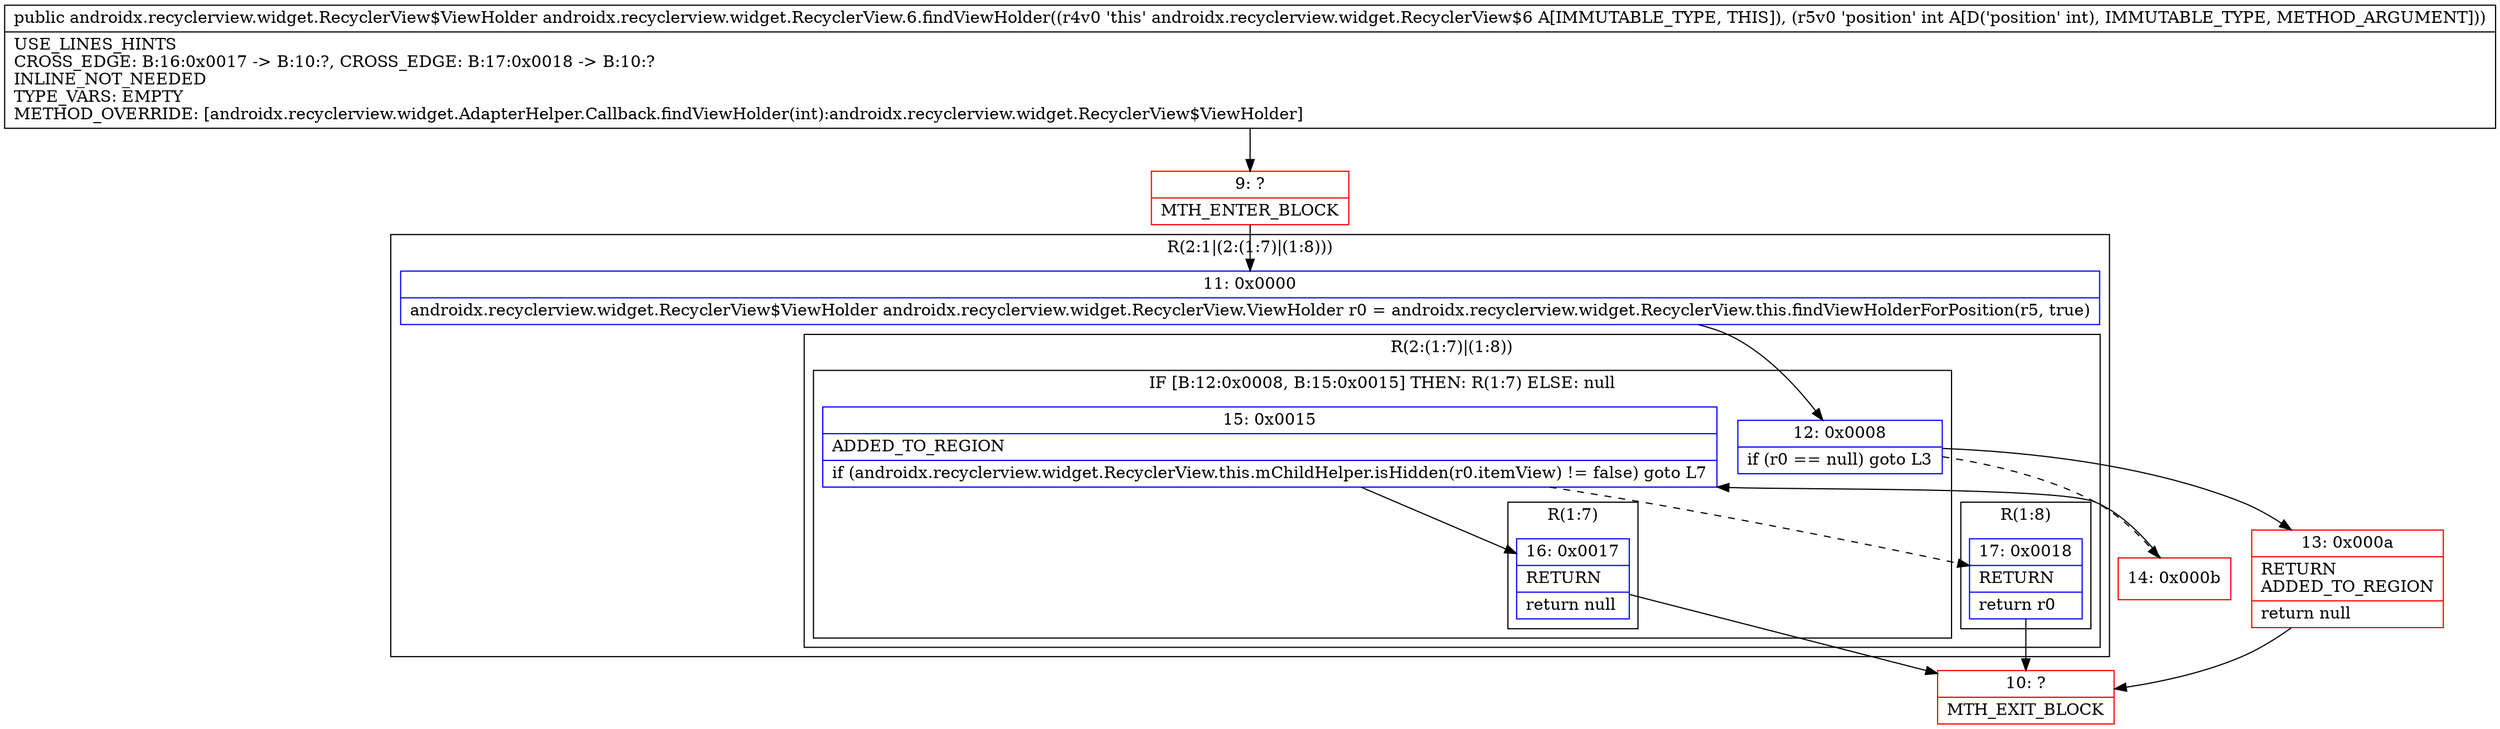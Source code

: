 digraph "CFG forandroidx.recyclerview.widget.RecyclerView.6.findViewHolder(I)Landroidx\/recyclerview\/widget\/RecyclerView$ViewHolder;" {
subgraph cluster_Region_1945786257 {
label = "R(2:1|(2:(1:7)|(1:8)))";
node [shape=record,color=blue];
Node_11 [shape=record,label="{11\:\ 0x0000|androidx.recyclerview.widget.RecyclerView$ViewHolder androidx.recyclerview.widget.RecyclerView.ViewHolder r0 = androidx.recyclerview.widget.RecyclerView.this.findViewHolderForPosition(r5, true)\l}"];
subgraph cluster_Region_1973988820 {
label = "R(2:(1:7)|(1:8))";
node [shape=record,color=blue];
subgraph cluster_IfRegion_795265501 {
label = "IF [B:12:0x0008, B:15:0x0015] THEN: R(1:7) ELSE: null";
node [shape=record,color=blue];
Node_12 [shape=record,label="{12\:\ 0x0008|if (r0 == null) goto L3\l}"];
Node_15 [shape=record,label="{15\:\ 0x0015|ADDED_TO_REGION\l|if (androidx.recyclerview.widget.RecyclerView.this.mChildHelper.isHidden(r0.itemView) != false) goto L7\l}"];
subgraph cluster_Region_1778096311 {
label = "R(1:7)";
node [shape=record,color=blue];
Node_16 [shape=record,label="{16\:\ 0x0017|RETURN\l|return null\l}"];
}
}
subgraph cluster_Region_112765586 {
label = "R(1:8)";
node [shape=record,color=blue];
Node_17 [shape=record,label="{17\:\ 0x0018|RETURN\l|return r0\l}"];
}
}
}
Node_9 [shape=record,color=red,label="{9\:\ ?|MTH_ENTER_BLOCK\l}"];
Node_13 [shape=record,color=red,label="{13\:\ 0x000a|RETURN\lADDED_TO_REGION\l|return null\l}"];
Node_10 [shape=record,color=red,label="{10\:\ ?|MTH_EXIT_BLOCK\l}"];
Node_14 [shape=record,color=red,label="{14\:\ 0x000b}"];
MethodNode[shape=record,label="{public androidx.recyclerview.widget.RecyclerView$ViewHolder androidx.recyclerview.widget.RecyclerView.6.findViewHolder((r4v0 'this' androidx.recyclerview.widget.RecyclerView$6 A[IMMUTABLE_TYPE, THIS]), (r5v0 'position' int A[D('position' int), IMMUTABLE_TYPE, METHOD_ARGUMENT]))  | USE_LINES_HINTS\lCROSS_EDGE: B:16:0x0017 \-\> B:10:?, CROSS_EDGE: B:17:0x0018 \-\> B:10:?\lINLINE_NOT_NEEDED\lTYPE_VARS: EMPTY\lMETHOD_OVERRIDE: [androidx.recyclerview.widget.AdapterHelper.Callback.findViewHolder(int):androidx.recyclerview.widget.RecyclerView$ViewHolder]\l}"];
MethodNode -> Node_9;Node_11 -> Node_12;
Node_12 -> Node_13;
Node_12 -> Node_14[style=dashed];
Node_15 -> Node_16;
Node_15 -> Node_17[style=dashed];
Node_16 -> Node_10;
Node_17 -> Node_10;
Node_9 -> Node_11;
Node_13 -> Node_10;
Node_14 -> Node_15;
}

